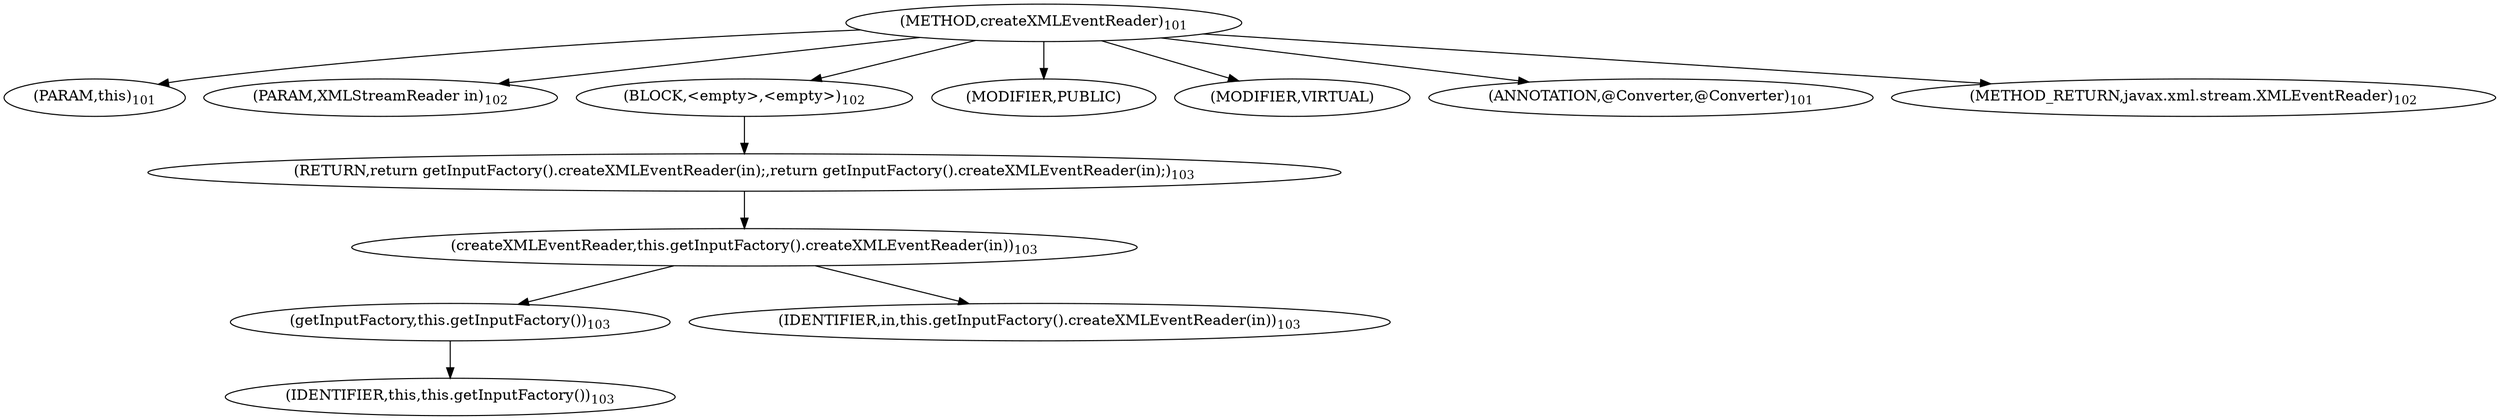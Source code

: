 digraph "createXMLEventReader" {  
"190" [label = <(METHOD,createXMLEventReader)<SUB>101</SUB>> ]
"26" [label = <(PARAM,this)<SUB>101</SUB>> ]
"191" [label = <(PARAM,XMLStreamReader in)<SUB>102</SUB>> ]
"192" [label = <(BLOCK,&lt;empty&gt;,&lt;empty&gt;)<SUB>102</SUB>> ]
"193" [label = <(RETURN,return getInputFactory().createXMLEventReader(in);,return getInputFactory().createXMLEventReader(in);)<SUB>103</SUB>> ]
"194" [label = <(createXMLEventReader,this.getInputFactory().createXMLEventReader(in))<SUB>103</SUB>> ]
"195" [label = <(getInputFactory,this.getInputFactory())<SUB>103</SUB>> ]
"25" [label = <(IDENTIFIER,this,this.getInputFactory())<SUB>103</SUB>> ]
"196" [label = <(IDENTIFIER,in,this.getInputFactory().createXMLEventReader(in))<SUB>103</SUB>> ]
"197" [label = <(MODIFIER,PUBLIC)> ]
"198" [label = <(MODIFIER,VIRTUAL)> ]
"199" [label = <(ANNOTATION,@Converter,@Converter)<SUB>101</SUB>> ]
"200" [label = <(METHOD_RETURN,javax.xml.stream.XMLEventReader)<SUB>102</SUB>> ]
  "190" -> "26" 
  "190" -> "191" 
  "190" -> "192" 
  "190" -> "197" 
  "190" -> "198" 
  "190" -> "199" 
  "190" -> "200" 
  "192" -> "193" 
  "193" -> "194" 
  "194" -> "195" 
  "194" -> "196" 
  "195" -> "25" 
}

